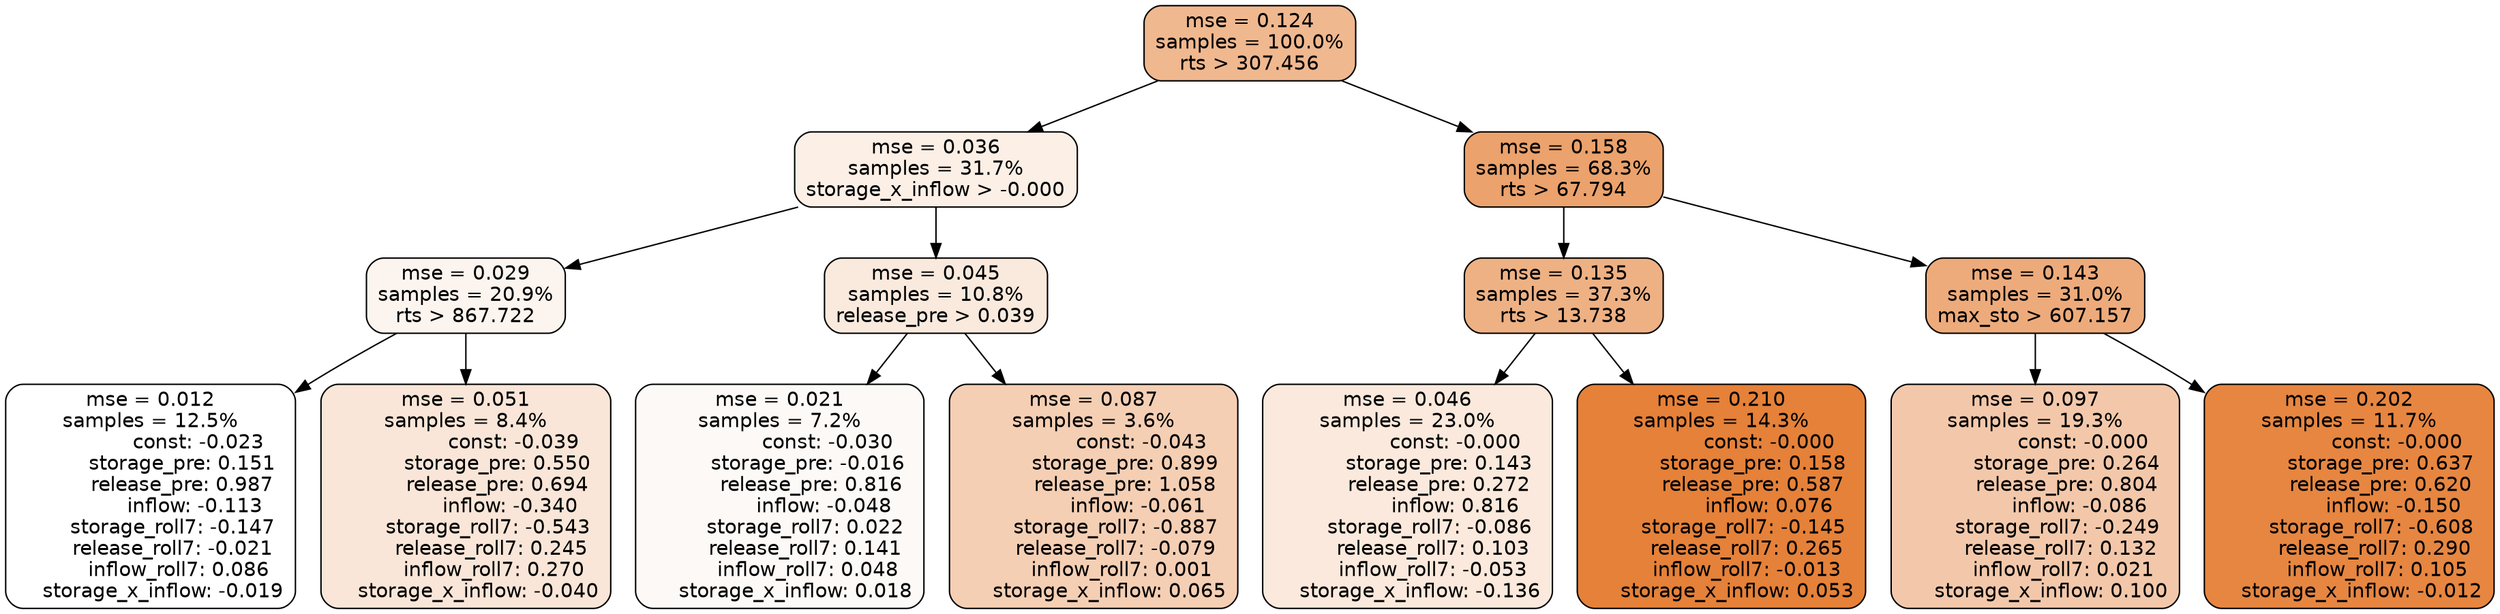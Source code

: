 digraph tree {
node [shape=rectangle, style="filled, rounded", color="black", fontname=helvetica] ;
edge [fontname=helvetica] ;
	"0" [label="mse = 0.124
samples = 100.0%
rts > 307.456", fillcolor="#f0b88f"]
	"8" [label="mse = 0.036
samples = 31.7%
storage_x_inflow > -0.000", fillcolor="#fbefe6"]
	"1" [label="mse = 0.158
samples = 68.3%
rts > 67.794", fillcolor="#eba26c"]
	"9" [label="mse = 0.029
samples = 20.9%
rts > 867.722", fillcolor="#fcf4ee"]
	"12" [label="mse = 0.045
samples = 10.8%
release_pre > 0.039", fillcolor="#faeade"]
	"2" [label="mse = 0.135
samples = 37.3%
rts > 13.738", fillcolor="#eeb184"]
	"5" [label="mse = 0.143
samples = 31.0%
max_sto > 607.157", fillcolor="#edab7b"]
	"10" [label="mse = 0.012
samples = 12.5%
               const: -0.023
          storage_pre: 0.151
          release_pre: 0.987
              inflow: -0.113
       storage_roll7: -0.147
       release_roll7: -0.021
         inflow_roll7: 0.086
    storage_x_inflow: -0.019", fillcolor="#ffffff"]
	"11" [label="mse = 0.051
samples = 8.4%
               const: -0.039
          storage_pre: 0.550
          release_pre: 0.694
              inflow: -0.340
       storage_roll7: -0.543
        release_roll7: 0.245
         inflow_roll7: 0.270
    storage_x_inflow: -0.040", fillcolor="#f9e6d8"]
	"13" [label="mse = 0.021
samples = 7.2%
               const: -0.030
         storage_pre: -0.016
          release_pre: 0.816
              inflow: -0.048
        storage_roll7: 0.022
        release_roll7: 0.141
         inflow_roll7: 0.048
     storage_x_inflow: 0.018", fillcolor="#fdf9f6"]
	"14" [label="mse = 0.087
samples = 3.6%
               const: -0.043
          storage_pre: 0.899
          release_pre: 1.058
              inflow: -0.061
       storage_roll7: -0.887
       release_roll7: -0.079
         inflow_roll7: 0.001
     storage_x_inflow: 0.065", fillcolor="#f5cfb4"]
	"3" [label="mse = 0.046
samples = 23.0%
               const: -0.000
          storage_pre: 0.143
          release_pre: 0.272
               inflow: 0.816
       storage_roll7: -0.086
        release_roll7: 0.103
        inflow_roll7: -0.053
    storage_x_inflow: -0.136", fillcolor="#fae9dc"]
	"4" [label="mse = 0.210
samples = 14.3%
               const: -0.000
          storage_pre: 0.158
          release_pre: 0.587
               inflow: 0.076
       storage_roll7: -0.145
        release_roll7: 0.265
        inflow_roll7: -0.013
     storage_x_inflow: 0.053", fillcolor="#e58139"]
	"6" [label="mse = 0.097
samples = 19.3%
               const: -0.000
          storage_pre: 0.264
          release_pre: 0.804
              inflow: -0.086
       storage_roll7: -0.249
        release_roll7: 0.132
         inflow_roll7: 0.021
     storage_x_inflow: 0.100", fillcolor="#f3c8aa"]
	"7" [label="mse = 0.202
samples = 11.7%
               const: -0.000
          storage_pre: 0.637
          release_pre: 0.620
              inflow: -0.150
       storage_roll7: -0.608
        release_roll7: 0.290
         inflow_roll7: 0.105
    storage_x_inflow: -0.012", fillcolor="#e68641"]

	"0" -> "1"
	"0" -> "8"
	"8" -> "9"
	"8" -> "12"
	"1" -> "2"
	"1" -> "5"
	"9" -> "10"
	"9" -> "11"
	"12" -> "13"
	"12" -> "14"
	"2" -> "3"
	"2" -> "4"
	"5" -> "6"
	"5" -> "7"
}